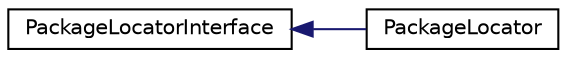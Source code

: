 digraph "Graphical Class Hierarchy"
{
  edge [fontname="Helvetica",fontsize="10",labelfontname="Helvetica",labelfontsize="10"];
  node [fontname="Helvetica",fontsize="10",shape=record];
  rankdir="LR";
  Node1 [label="PackageLocatorInterface",height=0.2,width=0.4,color="black", fillcolor="white", style="filled",URL="$interface_aura_1_1_intl_1_1_package_locator_interface.html"];
  Node1 -> Node2 [dir="back",color="midnightblue",fontsize="10",style="solid",fontname="Helvetica"];
  Node2 [label="PackageLocator",height=0.2,width=0.4,color="black", fillcolor="white", style="filled",URL="$class_aura_1_1_intl_1_1_package_locator.html"];
}
